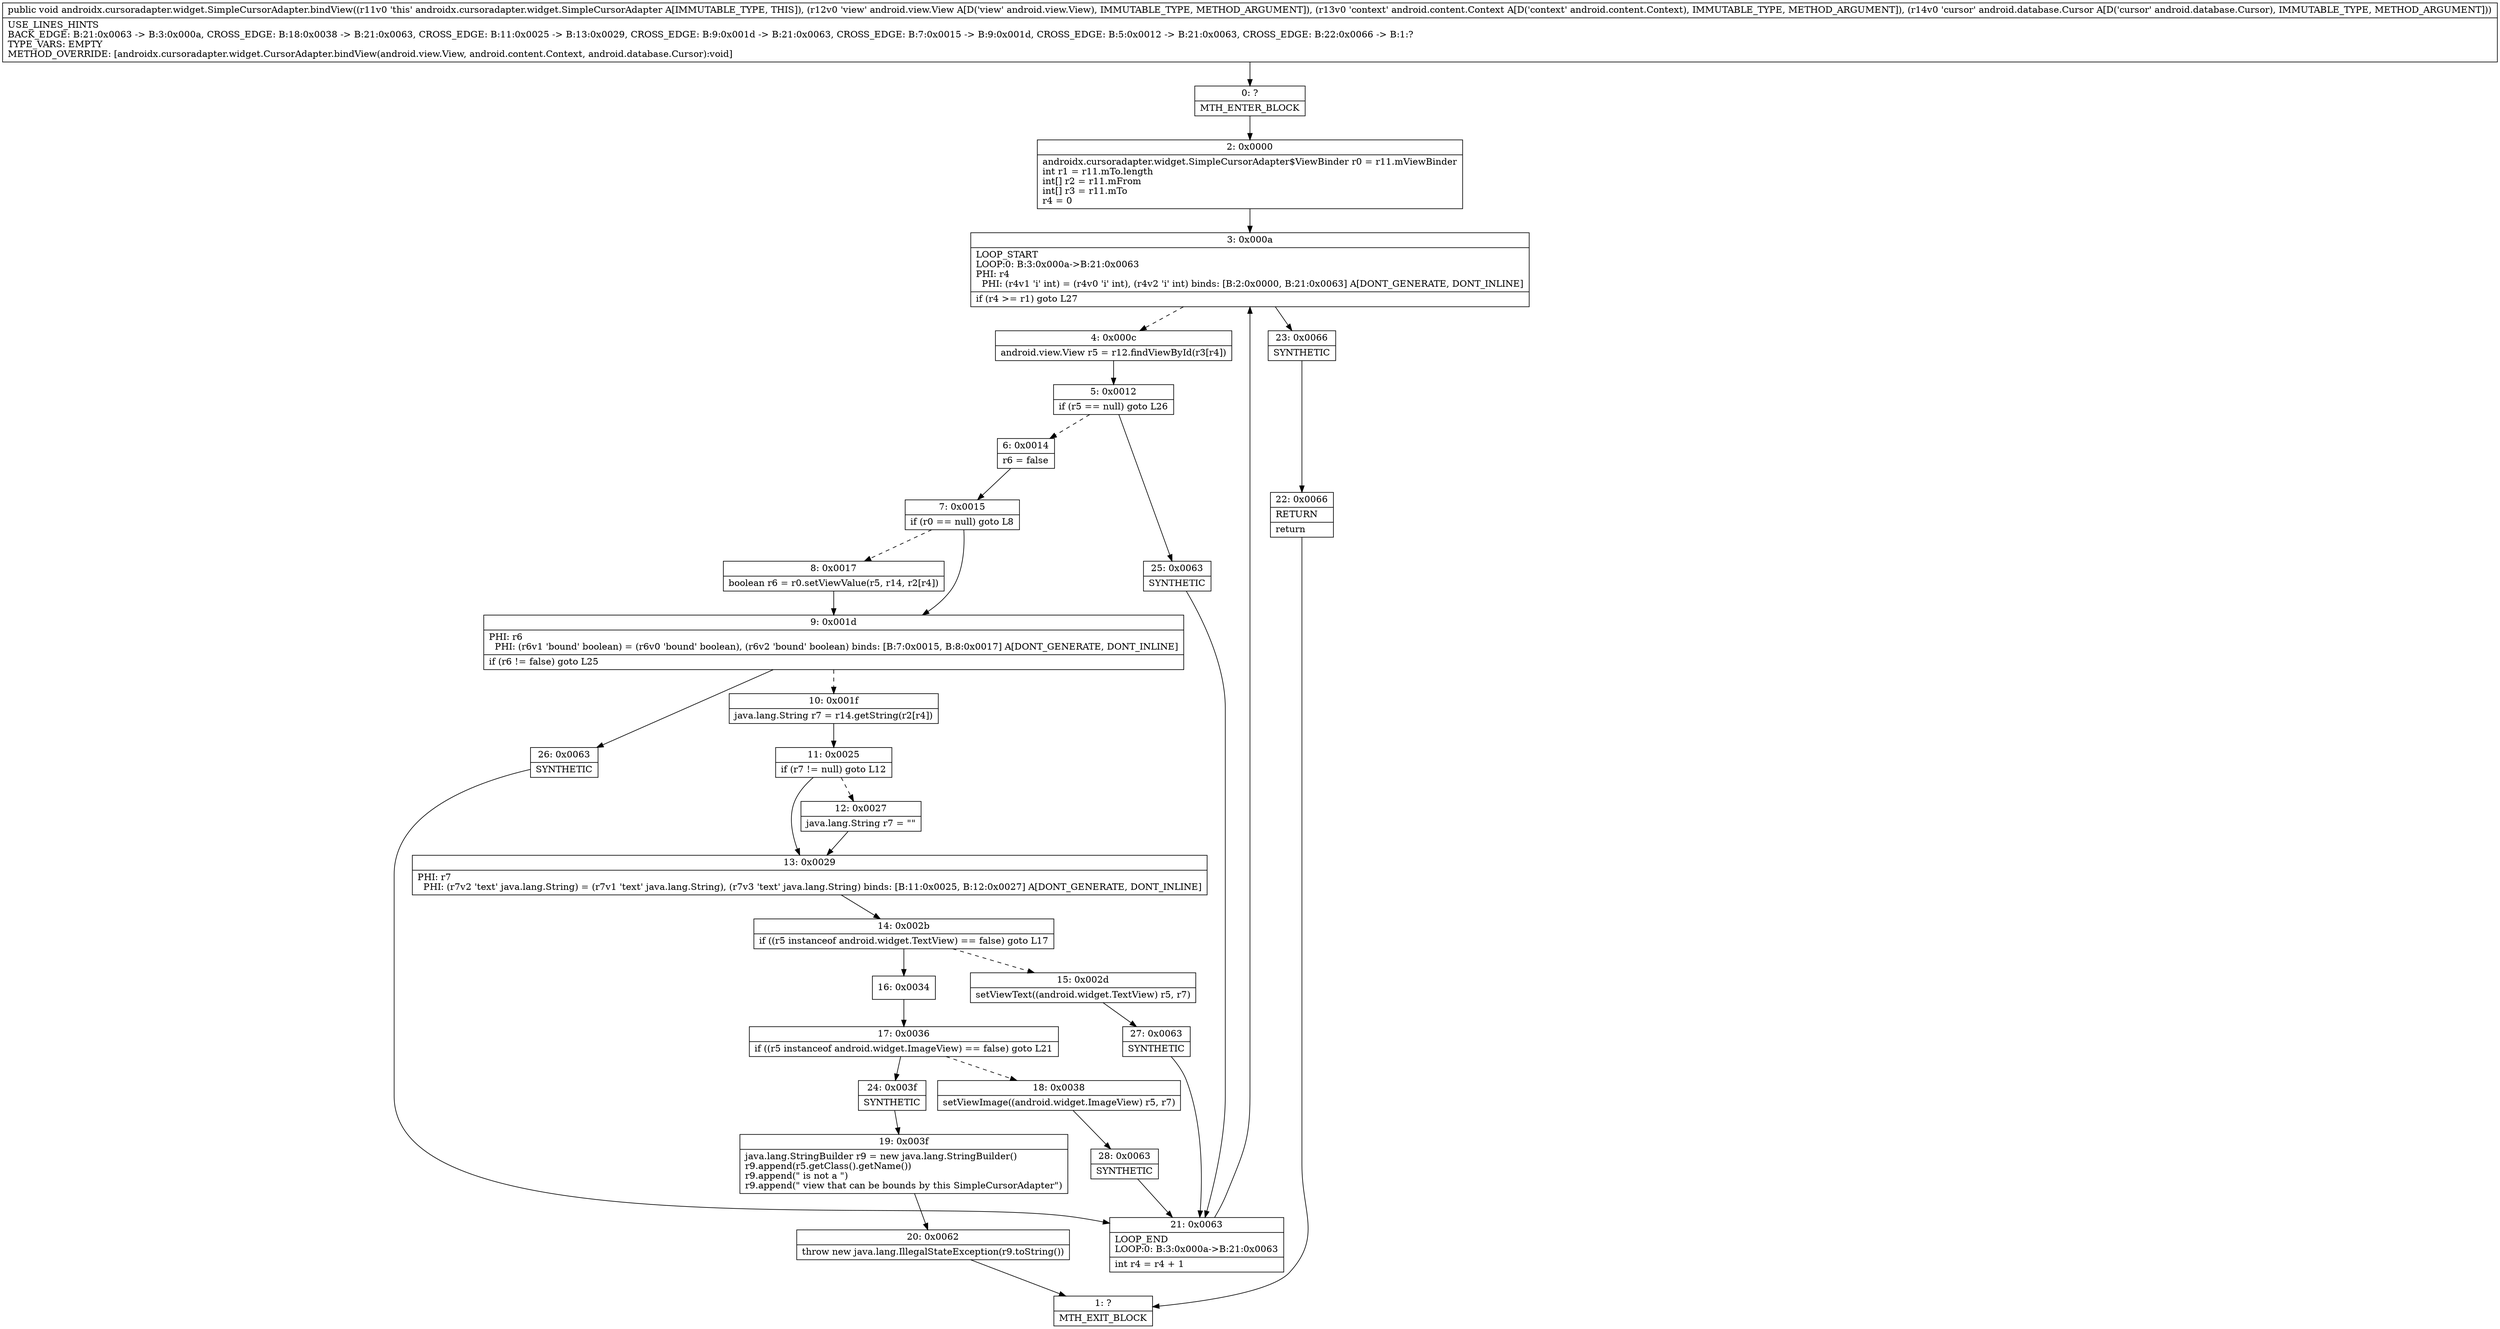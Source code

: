 digraph "CFG forandroidx.cursoradapter.widget.SimpleCursorAdapter.bindView(Landroid\/view\/View;Landroid\/content\/Context;Landroid\/database\/Cursor;)V" {
Node_0 [shape=record,label="{0\:\ ?|MTH_ENTER_BLOCK\l}"];
Node_2 [shape=record,label="{2\:\ 0x0000|androidx.cursoradapter.widget.SimpleCursorAdapter$ViewBinder r0 = r11.mViewBinder\lint r1 = r11.mTo.length\lint[] r2 = r11.mFrom\lint[] r3 = r11.mTo\lr4 = 0\l}"];
Node_3 [shape=record,label="{3\:\ 0x000a|LOOP_START\lLOOP:0: B:3:0x000a\-\>B:21:0x0063\lPHI: r4 \l  PHI: (r4v1 'i' int) = (r4v0 'i' int), (r4v2 'i' int) binds: [B:2:0x0000, B:21:0x0063] A[DONT_GENERATE, DONT_INLINE]\l|if (r4 \>= r1) goto L27\l}"];
Node_4 [shape=record,label="{4\:\ 0x000c|android.view.View r5 = r12.findViewById(r3[r4])\l}"];
Node_5 [shape=record,label="{5\:\ 0x0012|if (r5 == null) goto L26\l}"];
Node_6 [shape=record,label="{6\:\ 0x0014|r6 = false\l}"];
Node_7 [shape=record,label="{7\:\ 0x0015|if (r0 == null) goto L8\l}"];
Node_8 [shape=record,label="{8\:\ 0x0017|boolean r6 = r0.setViewValue(r5, r14, r2[r4])\l}"];
Node_9 [shape=record,label="{9\:\ 0x001d|PHI: r6 \l  PHI: (r6v1 'bound' boolean) = (r6v0 'bound' boolean), (r6v2 'bound' boolean) binds: [B:7:0x0015, B:8:0x0017] A[DONT_GENERATE, DONT_INLINE]\l|if (r6 != false) goto L25\l}"];
Node_10 [shape=record,label="{10\:\ 0x001f|java.lang.String r7 = r14.getString(r2[r4])\l}"];
Node_11 [shape=record,label="{11\:\ 0x0025|if (r7 != null) goto L12\l}"];
Node_12 [shape=record,label="{12\:\ 0x0027|java.lang.String r7 = \"\"\l}"];
Node_13 [shape=record,label="{13\:\ 0x0029|PHI: r7 \l  PHI: (r7v2 'text' java.lang.String) = (r7v1 'text' java.lang.String), (r7v3 'text' java.lang.String) binds: [B:11:0x0025, B:12:0x0027] A[DONT_GENERATE, DONT_INLINE]\l}"];
Node_14 [shape=record,label="{14\:\ 0x002b|if ((r5 instanceof android.widget.TextView) == false) goto L17\l}"];
Node_15 [shape=record,label="{15\:\ 0x002d|setViewText((android.widget.TextView) r5, r7)\l}"];
Node_27 [shape=record,label="{27\:\ 0x0063|SYNTHETIC\l}"];
Node_21 [shape=record,label="{21\:\ 0x0063|LOOP_END\lLOOP:0: B:3:0x000a\-\>B:21:0x0063\l|int r4 = r4 + 1\l}"];
Node_16 [shape=record,label="{16\:\ 0x0034}"];
Node_17 [shape=record,label="{17\:\ 0x0036|if ((r5 instanceof android.widget.ImageView) == false) goto L21\l}"];
Node_18 [shape=record,label="{18\:\ 0x0038|setViewImage((android.widget.ImageView) r5, r7)\l}"];
Node_28 [shape=record,label="{28\:\ 0x0063|SYNTHETIC\l}"];
Node_24 [shape=record,label="{24\:\ 0x003f|SYNTHETIC\l}"];
Node_19 [shape=record,label="{19\:\ 0x003f|java.lang.StringBuilder r9 = new java.lang.StringBuilder()\lr9.append(r5.getClass().getName())\lr9.append(\" is not a \")\lr9.append(\" view that can be bounds by this SimpleCursorAdapter\")\l}"];
Node_20 [shape=record,label="{20\:\ 0x0062|throw new java.lang.IllegalStateException(r9.toString())\l}"];
Node_1 [shape=record,label="{1\:\ ?|MTH_EXIT_BLOCK\l}"];
Node_26 [shape=record,label="{26\:\ 0x0063|SYNTHETIC\l}"];
Node_25 [shape=record,label="{25\:\ 0x0063|SYNTHETIC\l}"];
Node_23 [shape=record,label="{23\:\ 0x0066|SYNTHETIC\l}"];
Node_22 [shape=record,label="{22\:\ 0x0066|RETURN\l|return\l}"];
MethodNode[shape=record,label="{public void androidx.cursoradapter.widget.SimpleCursorAdapter.bindView((r11v0 'this' androidx.cursoradapter.widget.SimpleCursorAdapter A[IMMUTABLE_TYPE, THIS]), (r12v0 'view' android.view.View A[D('view' android.view.View), IMMUTABLE_TYPE, METHOD_ARGUMENT]), (r13v0 'context' android.content.Context A[D('context' android.content.Context), IMMUTABLE_TYPE, METHOD_ARGUMENT]), (r14v0 'cursor' android.database.Cursor A[D('cursor' android.database.Cursor), IMMUTABLE_TYPE, METHOD_ARGUMENT]))  | USE_LINES_HINTS\lBACK_EDGE: B:21:0x0063 \-\> B:3:0x000a, CROSS_EDGE: B:18:0x0038 \-\> B:21:0x0063, CROSS_EDGE: B:11:0x0025 \-\> B:13:0x0029, CROSS_EDGE: B:9:0x001d \-\> B:21:0x0063, CROSS_EDGE: B:7:0x0015 \-\> B:9:0x001d, CROSS_EDGE: B:5:0x0012 \-\> B:21:0x0063, CROSS_EDGE: B:22:0x0066 \-\> B:1:?\lTYPE_VARS: EMPTY\lMETHOD_OVERRIDE: [androidx.cursoradapter.widget.CursorAdapter.bindView(android.view.View, android.content.Context, android.database.Cursor):void]\l}"];
MethodNode -> Node_0;Node_0 -> Node_2;
Node_2 -> Node_3;
Node_3 -> Node_4[style=dashed];
Node_3 -> Node_23;
Node_4 -> Node_5;
Node_5 -> Node_6[style=dashed];
Node_5 -> Node_25;
Node_6 -> Node_7;
Node_7 -> Node_8[style=dashed];
Node_7 -> Node_9;
Node_8 -> Node_9;
Node_9 -> Node_10[style=dashed];
Node_9 -> Node_26;
Node_10 -> Node_11;
Node_11 -> Node_12[style=dashed];
Node_11 -> Node_13;
Node_12 -> Node_13;
Node_13 -> Node_14;
Node_14 -> Node_15[style=dashed];
Node_14 -> Node_16;
Node_15 -> Node_27;
Node_27 -> Node_21;
Node_21 -> Node_3;
Node_16 -> Node_17;
Node_17 -> Node_18[style=dashed];
Node_17 -> Node_24;
Node_18 -> Node_28;
Node_28 -> Node_21;
Node_24 -> Node_19;
Node_19 -> Node_20;
Node_20 -> Node_1;
Node_26 -> Node_21;
Node_25 -> Node_21;
Node_23 -> Node_22;
Node_22 -> Node_1;
}

